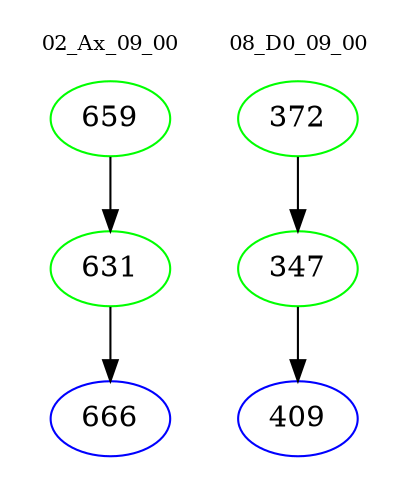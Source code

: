 digraph{
subgraph cluster_0 {
color = white
label = "02_Ax_09_00";
fontsize=10;
T0_659 [label="659", color="green"]
T0_659 -> T0_631 [color="black"]
T0_631 [label="631", color="green"]
T0_631 -> T0_666 [color="black"]
T0_666 [label="666", color="blue"]
}
subgraph cluster_1 {
color = white
label = "08_D0_09_00";
fontsize=10;
T1_372 [label="372", color="green"]
T1_372 -> T1_347 [color="black"]
T1_347 [label="347", color="green"]
T1_347 -> T1_409 [color="black"]
T1_409 [label="409", color="blue"]
}
}

